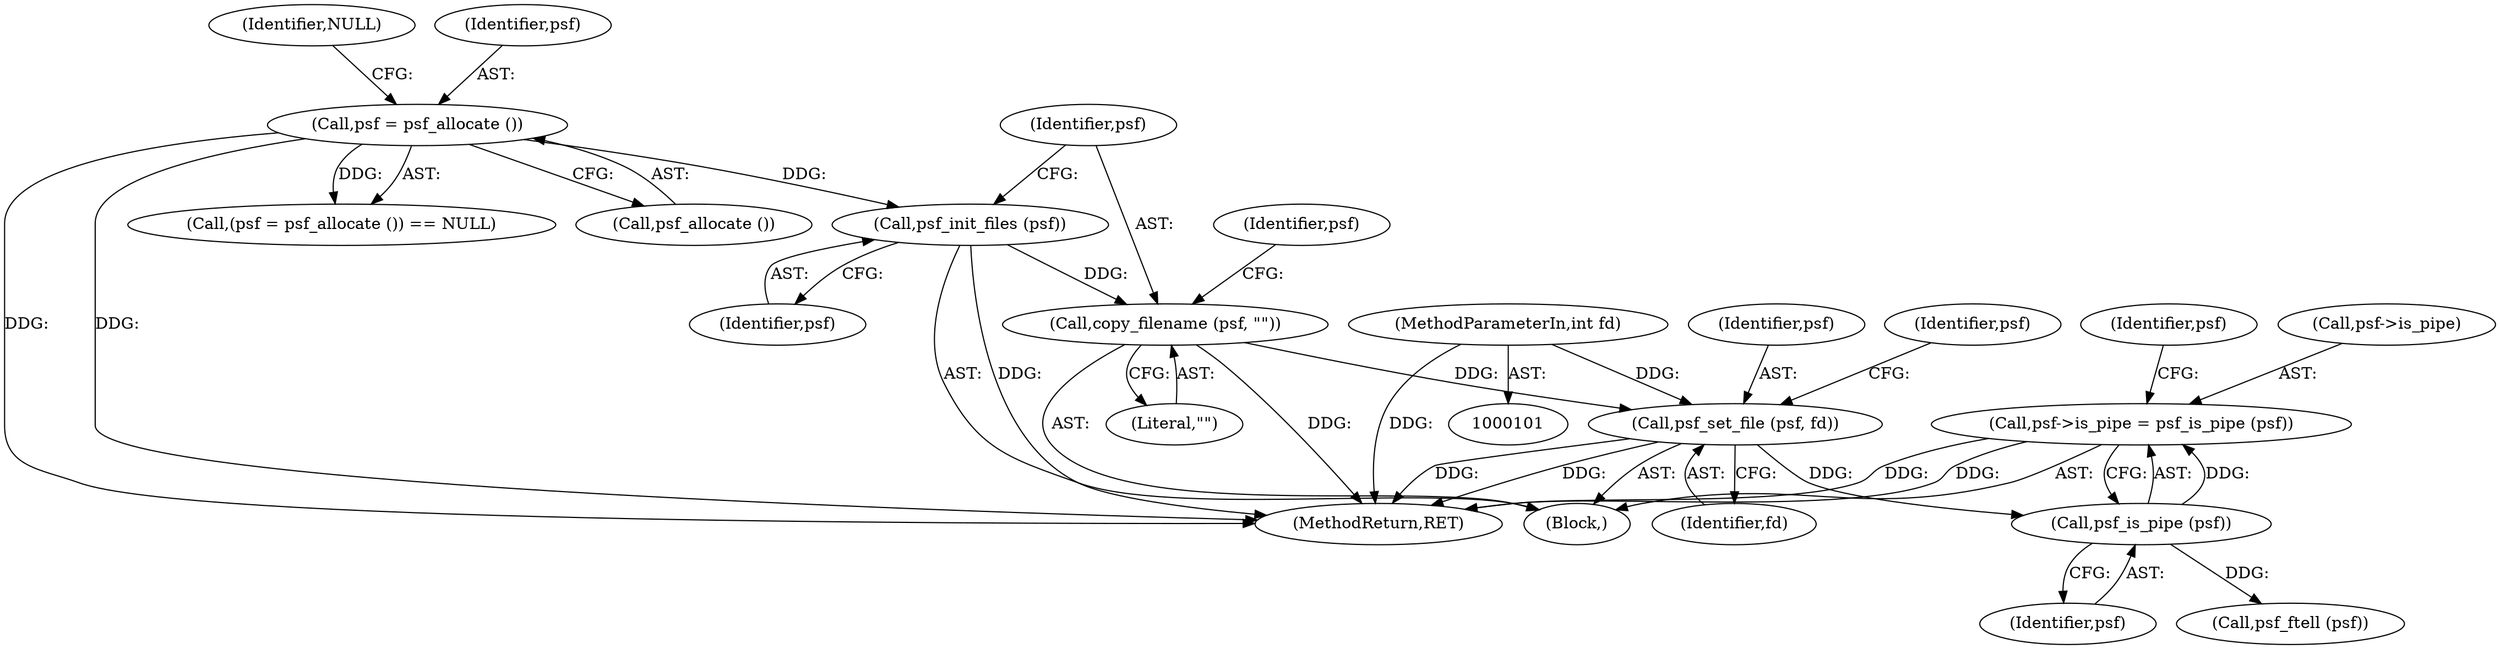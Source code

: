 digraph "0_libsndfile_708e996c87c5fae77b104ccfeb8f6db784c32074_20@pointer" {
"1000148" [label="(Call,psf->is_pipe = psf_is_pipe (psf))"];
"1000152" [label="(Call,psf_is_pipe (psf))"];
"1000145" [label="(Call,psf_set_file (psf, fd))"];
"1000135" [label="(Call,copy_filename (psf, \"\"))"];
"1000133" [label="(Call,psf_init_files (psf))"];
"1000123" [label="(Call,psf = psf_allocate ())"];
"1000102" [label="(MethodParameterIn,int fd)"];
"1000153" [label="(Identifier,psf)"];
"1000126" [label="(Identifier,NULL)"];
"1000124" [label="(Identifier,psf)"];
"1000147" [label="(Identifier,fd)"];
"1000148" [label="(Call,psf->is_pipe = psf_is_pipe (psf))"];
"1000158" [label="(Call,psf_ftell (psf))"];
"1000145" [label="(Call,psf_set_file (psf, fd))"];
"1000106" [label="(Block,)"];
"1000146" [label="(Identifier,psf)"];
"1000122" [label="(Call,(psf = psf_allocate ()) == NULL)"];
"1000137" [label="(Literal,\"\")"];
"1000135" [label="(Call,copy_filename (psf, \"\"))"];
"1000150" [label="(Identifier,psf)"];
"1000156" [label="(Identifier,psf)"];
"1000102" [label="(MethodParameterIn,int fd)"];
"1000174" [label="(MethodReturn,RET)"];
"1000136" [label="(Identifier,psf)"];
"1000133" [label="(Call,psf_init_files (psf))"];
"1000149" [label="(Call,psf->is_pipe)"];
"1000123" [label="(Call,psf = psf_allocate ())"];
"1000152" [label="(Call,psf_is_pipe (psf))"];
"1000141" [label="(Identifier,psf)"];
"1000125" [label="(Call,psf_allocate ())"];
"1000134" [label="(Identifier,psf)"];
"1000148" -> "1000106"  [label="AST: "];
"1000148" -> "1000152"  [label="CFG: "];
"1000149" -> "1000148"  [label="AST: "];
"1000152" -> "1000148"  [label="AST: "];
"1000156" -> "1000148"  [label="CFG: "];
"1000148" -> "1000174"  [label="DDG: "];
"1000148" -> "1000174"  [label="DDG: "];
"1000152" -> "1000148"  [label="DDG: "];
"1000152" -> "1000153"  [label="CFG: "];
"1000153" -> "1000152"  [label="AST: "];
"1000145" -> "1000152"  [label="DDG: "];
"1000152" -> "1000158"  [label="DDG: "];
"1000145" -> "1000106"  [label="AST: "];
"1000145" -> "1000147"  [label="CFG: "];
"1000146" -> "1000145"  [label="AST: "];
"1000147" -> "1000145"  [label="AST: "];
"1000150" -> "1000145"  [label="CFG: "];
"1000145" -> "1000174"  [label="DDG: "];
"1000145" -> "1000174"  [label="DDG: "];
"1000135" -> "1000145"  [label="DDG: "];
"1000102" -> "1000145"  [label="DDG: "];
"1000135" -> "1000106"  [label="AST: "];
"1000135" -> "1000137"  [label="CFG: "];
"1000136" -> "1000135"  [label="AST: "];
"1000137" -> "1000135"  [label="AST: "];
"1000141" -> "1000135"  [label="CFG: "];
"1000135" -> "1000174"  [label="DDG: "];
"1000133" -> "1000135"  [label="DDG: "];
"1000133" -> "1000106"  [label="AST: "];
"1000133" -> "1000134"  [label="CFG: "];
"1000134" -> "1000133"  [label="AST: "];
"1000136" -> "1000133"  [label="CFG: "];
"1000133" -> "1000174"  [label="DDG: "];
"1000123" -> "1000133"  [label="DDG: "];
"1000123" -> "1000122"  [label="AST: "];
"1000123" -> "1000125"  [label="CFG: "];
"1000124" -> "1000123"  [label="AST: "];
"1000125" -> "1000123"  [label="AST: "];
"1000126" -> "1000123"  [label="CFG: "];
"1000123" -> "1000174"  [label="DDG: "];
"1000123" -> "1000174"  [label="DDG: "];
"1000123" -> "1000122"  [label="DDG: "];
"1000102" -> "1000101"  [label="AST: "];
"1000102" -> "1000174"  [label="DDG: "];
}
